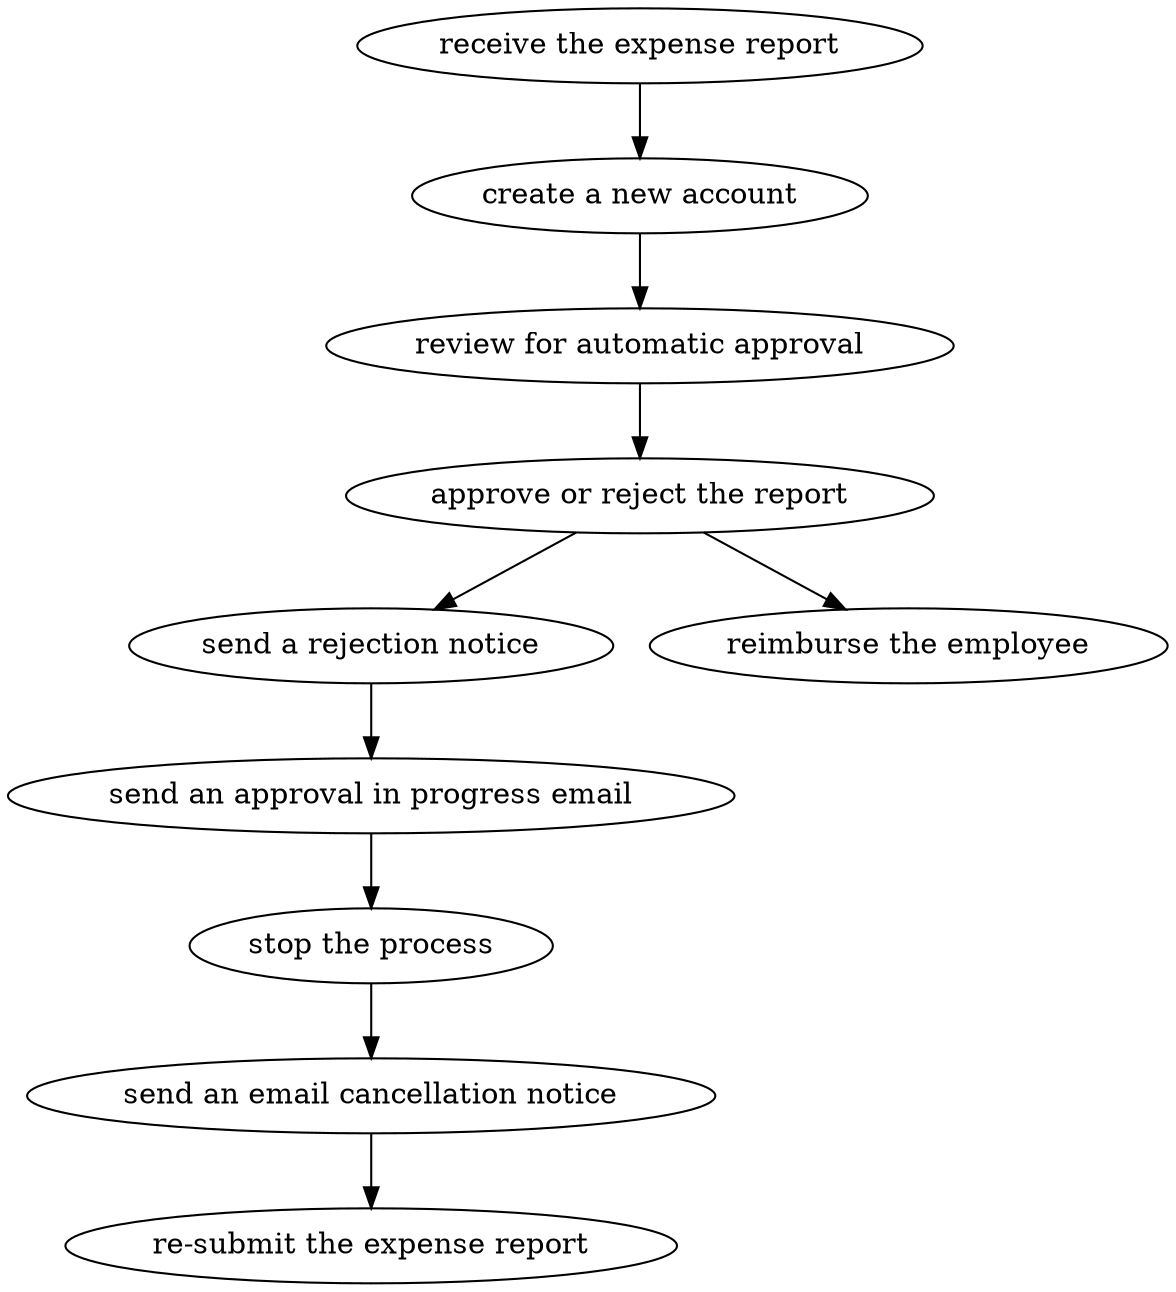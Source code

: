 strict digraph "doc-9.5" {
	graph [name="doc-9.5"];
	"receive the expense report"	[attrs="{'type': 'Activity', 'label': 'receive the expense report'}"];
	"create a new account"	[attrs="{'type': 'Activity', 'label': 'create a new account'}"];
	"receive the expense report" -> "create a new account"	[attrs="{'type': 'flow', 'label': 'flow'}"];
	"review for automatic approval"	[attrs="{'type': 'Activity', 'label': 'review for automatic approval'}"];
	"create a new account" -> "review for automatic approval"	[attrs="{'type': 'flow', 'label': 'flow'}"];
	"approve or reject the report"	[attrs="{'type': 'Activity', 'label': 'approve or reject the report'}"];
	"review for automatic approval" -> "approve or reject the report"	[attrs="{'type': 'flow', 'label': 'flow'}"];
	"send a rejection notice"	[attrs="{'type': 'Activity', 'label': 'send a rejection notice'}"];
	"approve or reject the report" -> "send a rejection notice"	[attrs="{'type': 'flow', 'label': 'flow'}"];
	"reimburse the employee"	[attrs="{'type': 'Activity', 'label': 'reimburse the employee'}"];
	"approve or reject the report" -> "reimburse the employee"	[attrs="{'type': 'flow', 'label': 'flow'}"];
	"send an approval in progress email"	[attrs="{'type': 'Activity', 'label': 'send an approval in progress email'}"];
	"send a rejection notice" -> "send an approval in progress email"	[attrs="{'type': 'flow', 'label': 'flow'}"];
	"stop the process"	[attrs="{'type': 'Activity', 'label': 'stop the process'}"];
	"send an approval in progress email" -> "stop the process"	[attrs="{'type': 'flow', 'label': 'flow'}"];
	"send an email cancellation notice"	[attrs="{'type': 'Activity', 'label': 'send an email cancellation notice'}"];
	"stop the process" -> "send an email cancellation notice"	[attrs="{'type': 'flow', 'label': 'flow'}"];
	"re-submit the expense report"	[attrs="{'type': 'Activity', 'label': 're-submit the expense report'}"];
	"send an email cancellation notice" -> "re-submit the expense report"	[attrs="{'type': 'flow', 'label': 'flow'}"];
}
